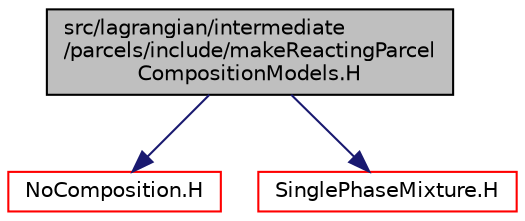 digraph "src/lagrangian/intermediate/parcels/include/makeReactingParcelCompositionModels.H"
{
  bgcolor="transparent";
  edge [fontname="Helvetica",fontsize="10",labelfontname="Helvetica",labelfontsize="10"];
  node [fontname="Helvetica",fontsize="10",shape=record];
  Node1 [label="src/lagrangian/intermediate\l/parcels/include/makeReactingParcel\lCompositionModels.H",height=0.2,width=0.4,color="black", fillcolor="grey75", style="filled", fontcolor="black"];
  Node1 -> Node2 [color="midnightblue",fontsize="10",style="solid",fontname="Helvetica"];
  Node2 [label="NoComposition.H",height=0.2,width=0.4,color="red",URL="$a07100.html"];
  Node1 -> Node3 [color="midnightblue",fontsize="10",style="solid",fontname="Helvetica"];
  Node3 [label="SinglePhaseMixture.H",height=0.2,width=0.4,color="red",URL="$a07104.html"];
}
